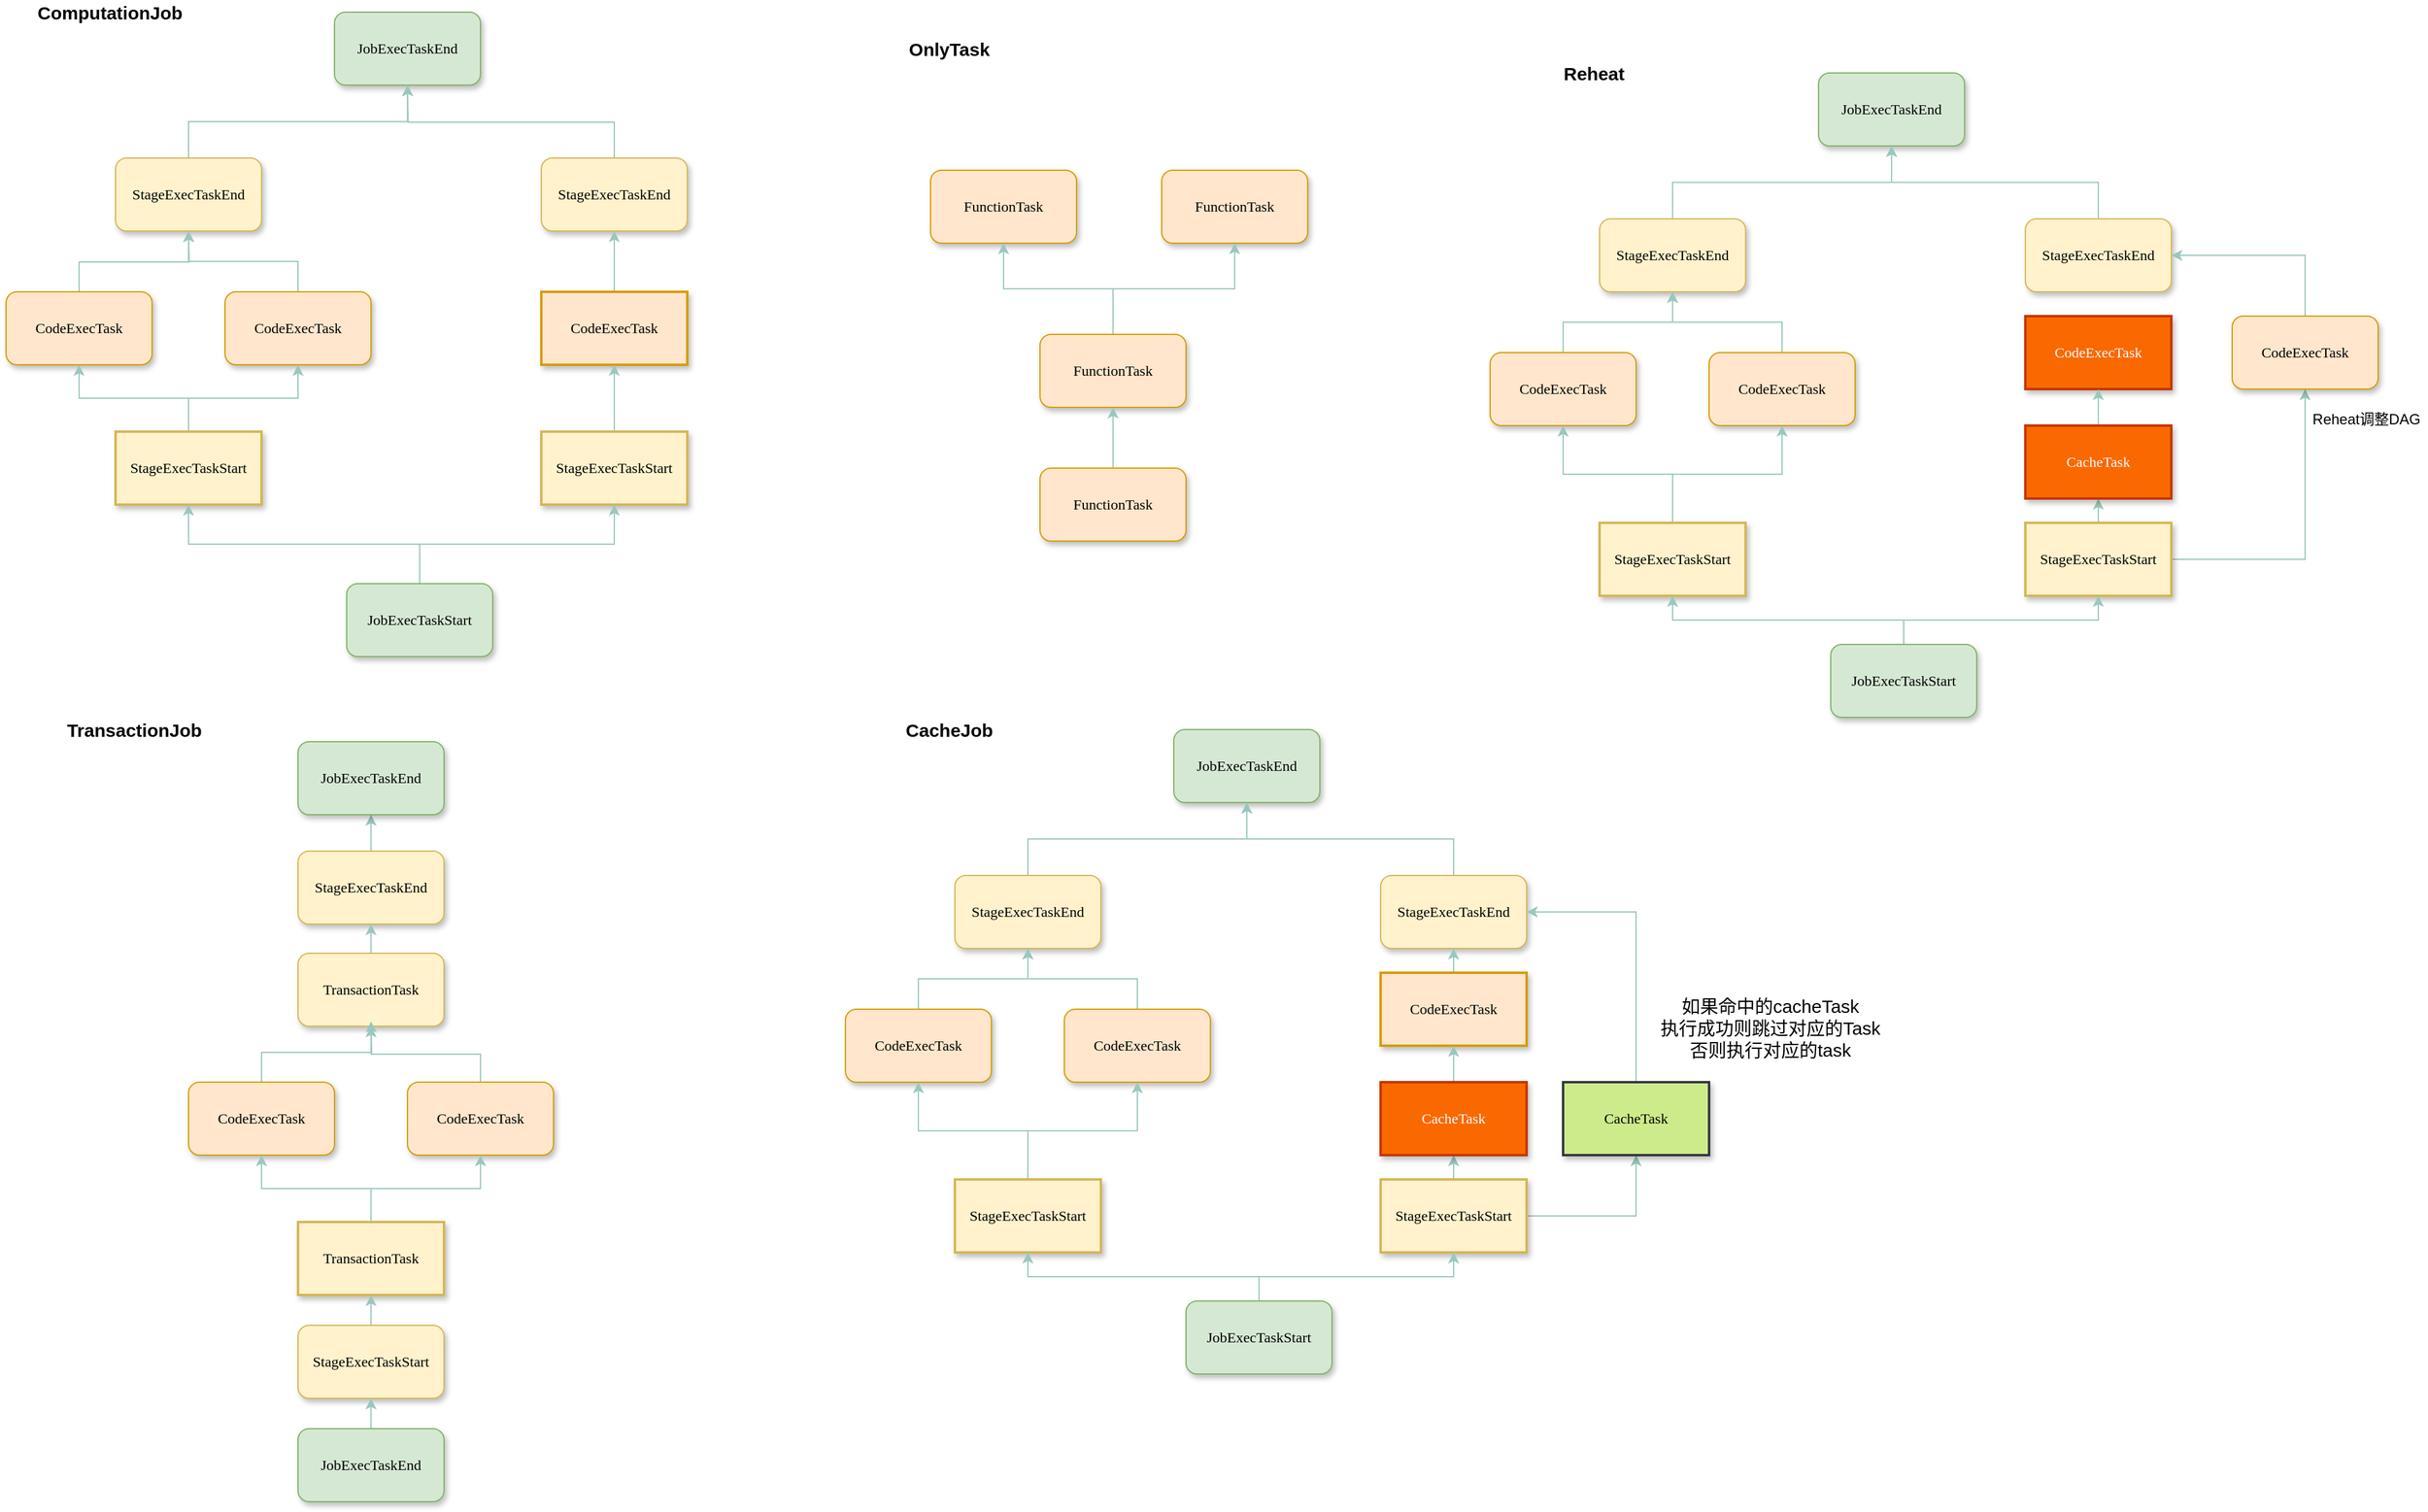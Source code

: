 <mxfile version="14.0.1" type="github">
  <diagram name="Page-1" id="10a91c8b-09ff-31b1-d368-03940ed4cc9e">
    <mxGraphModel dx="2031" dy="1009" grid="1" gridSize="10" guides="1" tooltips="1" connect="1" arrows="1" fold="1" page="1" pageScale="1" pageWidth="1100" pageHeight="850" background="#ffffff" math="0" shadow="0">
      <root>
        <mxCell id="0" />
        <mxCell id="1" parent="0" />
        <mxCell id="62893188c0fa7362-1" value="JobExecTaskEnd" style="whiteSpace=wrap;html=1;rounded=1;shadow=1;labelBackgroundColor=none;strokeWidth=1;fontFamily=Verdana;fontSize=12;align=center;fillColor=#d5e8d4;strokeColor=#82b366;" parent="1" vertex="1">
          <mxGeometry x="340" y="50" width="120" height="60" as="geometry" />
        </mxCell>
        <mxCell id="CuRDBexWDcSO8Bb8UAhH-71" style="edgeStyle=orthogonalEdgeStyle;rounded=0;orthogonalLoop=1;jettySize=auto;html=1;exitX=0.5;exitY=0;exitDx=0;exitDy=0;entryX=0.5;entryY=1;entryDx=0;entryDy=0;strokeColor=#9AC7BF;" edge="1" parent="1" source="62893188c0fa7362-2" target="62893188c0fa7362-1">
          <mxGeometry relative="1" as="geometry" />
        </mxCell>
        <mxCell id="62893188c0fa7362-2" value="&lt;span&gt;StageExecTaskEnd&lt;/span&gt;" style="whiteSpace=wrap;html=1;rounded=1;shadow=1;labelBackgroundColor=none;strokeWidth=1;fontFamily=Verdana;fontSize=12;align=center;fillColor=#fff2cc;strokeColor=#d6b656;" parent="1" vertex="1">
          <mxGeometry x="160" y="170" width="120" height="60" as="geometry" />
        </mxCell>
        <mxCell id="CuRDBexWDcSO8Bb8UAhH-72" style="edgeStyle=orthogonalEdgeStyle;rounded=0;orthogonalLoop=1;jettySize=auto;html=1;exitX=0.5;exitY=0;exitDx=0;exitDy=0;strokeColor=#9AC7BF;" edge="1" parent="1" source="62893188c0fa7362-3">
          <mxGeometry relative="1" as="geometry">
            <mxPoint x="400" y="110" as="targetPoint" />
          </mxGeometry>
        </mxCell>
        <mxCell id="62893188c0fa7362-3" value="StageExecTaskEnd" style="whiteSpace=wrap;html=1;rounded=1;shadow=1;labelBackgroundColor=none;strokeWidth=1;fontFamily=Verdana;fontSize=12;align=center;fillColor=#fff2cc;strokeColor=#d6b656;" parent="1" vertex="1">
          <mxGeometry x="510" y="170" width="120" height="60" as="geometry" />
        </mxCell>
        <mxCell id="CuRDBexWDcSO8Bb8UAhH-73" style="edgeStyle=orthogonalEdgeStyle;rounded=0;orthogonalLoop=1;jettySize=auto;html=1;exitX=0.5;exitY=0;exitDx=0;exitDy=0;entryX=0.5;entryY=1;entryDx=0;entryDy=0;strokeColor=#9AC7BF;" edge="1" parent="1" source="62893188c0fa7362-10" target="62893188c0fa7362-3">
          <mxGeometry relative="1" as="geometry" />
        </mxCell>
        <mxCell id="62893188c0fa7362-10" value="CodeExecTask" style="whiteSpace=wrap;html=1;rounded=0;shadow=1;labelBackgroundColor=none;strokeWidth=2;fontFamily=Verdana;fontSize=12;align=center;fillColor=#ffe6cc;strokeColor=#d79b00;" parent="1" vertex="1">
          <mxGeometry x="510" y="280" width="120" height="60" as="geometry" />
        </mxCell>
        <mxCell id="CuRDBexWDcSO8Bb8UAhH-74" style="edgeStyle=orthogonalEdgeStyle;rounded=0;orthogonalLoop=1;jettySize=auto;html=1;exitX=0.5;exitY=0;exitDx=0;exitDy=0;strokeColor=#9AC7BF;" edge="1" parent="1" source="62893188c0fa7362-11" target="62893188c0fa7362-10">
          <mxGeometry relative="1" as="geometry" />
        </mxCell>
        <mxCell id="62893188c0fa7362-11" value="&lt;span&gt;StageExecTaskStart&lt;/span&gt;" style="whiteSpace=wrap;html=1;rounded=0;shadow=1;labelBackgroundColor=none;strokeWidth=2;fontFamily=Verdana;fontSize=12;align=center;fillColor=#fff2cc;strokeColor=#d6b656;" parent="1" vertex="1">
          <mxGeometry x="510" y="395" width="120" height="60" as="geometry" />
        </mxCell>
        <mxCell id="CuRDBexWDcSO8Bb8UAhH-70" style="edgeStyle=orthogonalEdgeStyle;rounded=0;orthogonalLoop=1;jettySize=auto;html=1;exitX=0.5;exitY=0;exitDx=0;exitDy=0;strokeColor=#9AC7BF;" edge="1" parent="1" source="62893188c0fa7362-12">
          <mxGeometry relative="1" as="geometry">
            <mxPoint x="220" y="230" as="targetPoint" />
          </mxGeometry>
        </mxCell>
        <mxCell id="62893188c0fa7362-12" value="&lt;span&gt;CodeExecTask&lt;/span&gt;" style="whiteSpace=wrap;html=1;rounded=1;shadow=1;labelBackgroundColor=none;strokeWidth=1;fontFamily=Verdana;fontSize=12;align=center;fillColor=#ffe6cc;strokeColor=#d79b00;" parent="1" vertex="1">
          <mxGeometry x="70" y="280" width="120" height="60" as="geometry" />
        </mxCell>
        <mxCell id="CuRDBexWDcSO8Bb8UAhH-69" style="edgeStyle=orthogonalEdgeStyle;rounded=0;orthogonalLoop=1;jettySize=auto;html=1;exitX=0.5;exitY=0;exitDx=0;exitDy=0;entryX=0.5;entryY=1;entryDx=0;entryDy=0;strokeColor=#9AC7BF;" edge="1" parent="1" source="62893188c0fa7362-13" target="62893188c0fa7362-2">
          <mxGeometry relative="1" as="geometry" />
        </mxCell>
        <mxCell id="62893188c0fa7362-13" value="CodeExecTask" style="whiteSpace=wrap;html=1;rounded=1;shadow=1;labelBackgroundColor=none;strokeWidth=1;fontFamily=Verdana;fontSize=12;align=center;fillColor=#ffe6cc;strokeColor=#d79b00;" parent="1" vertex="1">
          <mxGeometry x="250" y="280" width="120" height="60" as="geometry" />
        </mxCell>
        <mxCell id="CuRDBexWDcSO8Bb8UAhH-67" style="edgeStyle=orthogonalEdgeStyle;rounded=0;orthogonalLoop=1;jettySize=auto;html=1;exitX=0.5;exitY=0;exitDx=0;exitDy=0;entryX=0.5;entryY=1;entryDx=0;entryDy=0;strokeColor=#9AC7BF;" edge="1" parent="1" source="ATdARF7LjYDkbFCXHbay-8" target="62893188c0fa7362-12">
          <mxGeometry relative="1" as="geometry" />
        </mxCell>
        <mxCell id="CuRDBexWDcSO8Bb8UAhH-68" style="edgeStyle=orthogonalEdgeStyle;rounded=0;orthogonalLoop=1;jettySize=auto;html=1;exitX=0.5;exitY=0;exitDx=0;exitDy=0;entryX=0.5;entryY=1;entryDx=0;entryDy=0;strokeColor=#9AC7BF;" edge="1" parent="1" source="ATdARF7LjYDkbFCXHbay-8" target="62893188c0fa7362-13">
          <mxGeometry relative="1" as="geometry" />
        </mxCell>
        <mxCell id="ATdARF7LjYDkbFCXHbay-8" value="&lt;span&gt;StageExecTaskStart&lt;/span&gt;" style="whiteSpace=wrap;html=1;rounded=0;shadow=1;labelBackgroundColor=none;strokeWidth=2;fontFamily=Verdana;fontSize=12;align=center;fillColor=#fff2cc;strokeColor=#d6b656;" parent="1" vertex="1">
          <mxGeometry x="160" y="395" width="120" height="60" as="geometry" />
        </mxCell>
        <mxCell id="CuRDBexWDcSO8Bb8UAhH-65" style="edgeStyle=orthogonalEdgeStyle;rounded=0;orthogonalLoop=1;jettySize=auto;html=1;exitX=0.5;exitY=0;exitDx=0;exitDy=0;entryX=0.5;entryY=1;entryDx=0;entryDy=0;strokeColor=#9AC7BF;" edge="1" parent="1" source="ATdARF7LjYDkbFCXHbay-19" target="ATdARF7LjYDkbFCXHbay-8">
          <mxGeometry relative="1" as="geometry" />
        </mxCell>
        <mxCell id="CuRDBexWDcSO8Bb8UAhH-66" style="edgeStyle=orthogonalEdgeStyle;rounded=0;orthogonalLoop=1;jettySize=auto;html=1;exitX=0.5;exitY=0;exitDx=0;exitDy=0;entryX=0.5;entryY=1;entryDx=0;entryDy=0;strokeColor=#9AC7BF;" edge="1" parent="1" source="ATdARF7LjYDkbFCXHbay-19" target="62893188c0fa7362-11">
          <mxGeometry relative="1" as="geometry" />
        </mxCell>
        <mxCell id="ATdARF7LjYDkbFCXHbay-19" value="JobExecTaskStart" style="whiteSpace=wrap;html=1;rounded=1;shadow=1;labelBackgroundColor=none;strokeWidth=1;fontFamily=Verdana;fontSize=12;align=center;fillColor=#d5e8d4;strokeColor=#82b366;" parent="1" vertex="1">
          <mxGeometry x="350" y="520" width="120" height="60" as="geometry" />
        </mxCell>
        <mxCell id="CuRDBexWDcSO8Bb8UAhH-3" value="&lt;b&gt;&lt;font style=&quot;font-size: 15px&quot;&gt;ComputationJob&lt;/font&gt;&lt;/b&gt;" style="text;html=1;align=center;verticalAlign=middle;resizable=0;points=[];autosize=1;" vertex="1" parent="1">
          <mxGeometry x="90" y="40" width="130" height="20" as="geometry" />
        </mxCell>
        <mxCell id="CuRDBexWDcSO8Bb8UAhH-4" value="&lt;span&gt;FunctionTask&lt;/span&gt;" style="whiteSpace=wrap;html=1;rounded=1;shadow=1;labelBackgroundColor=none;strokeWidth=1;fontFamily=Verdana;fontSize=12;align=center;fillColor=#ffe6cc;strokeColor=#d79b00;" vertex="1" parent="1">
          <mxGeometry x="830" y="180" width="120" height="60" as="geometry" />
        </mxCell>
        <mxCell id="CuRDBexWDcSO8Bb8UAhH-5" value="FunctionTask" style="whiteSpace=wrap;html=1;rounded=1;shadow=1;labelBackgroundColor=none;strokeWidth=1;fontFamily=Verdana;fontSize=12;align=center;fillColor=#ffe6cc;strokeColor=#d79b00;" vertex="1" parent="1">
          <mxGeometry x="1020" y="180" width="120" height="60" as="geometry" />
        </mxCell>
        <mxCell id="CuRDBexWDcSO8Bb8UAhH-75" style="edgeStyle=orthogonalEdgeStyle;rounded=0;orthogonalLoop=1;jettySize=auto;html=1;exitX=0.5;exitY=0;exitDx=0;exitDy=0;entryX=0.5;entryY=1;entryDx=0;entryDy=0;strokeColor=#9AC7BF;" edge="1" parent="1" source="CuRDBexWDcSO8Bb8UAhH-6" target="CuRDBexWDcSO8Bb8UAhH-4">
          <mxGeometry relative="1" as="geometry" />
        </mxCell>
        <mxCell id="CuRDBexWDcSO8Bb8UAhH-76" style="edgeStyle=orthogonalEdgeStyle;rounded=0;orthogonalLoop=1;jettySize=auto;html=1;exitX=0.5;exitY=0;exitDx=0;exitDy=0;entryX=0.5;entryY=1;entryDx=0;entryDy=0;strokeColor=#9AC7BF;" edge="1" parent="1" source="CuRDBexWDcSO8Bb8UAhH-6" target="CuRDBexWDcSO8Bb8UAhH-5">
          <mxGeometry relative="1" as="geometry" />
        </mxCell>
        <mxCell id="CuRDBexWDcSO8Bb8UAhH-6" value="&lt;span&gt;FunctionTask&lt;/span&gt;" style="whiteSpace=wrap;html=1;rounded=1;shadow=1;labelBackgroundColor=none;strokeWidth=1;fontFamily=Verdana;fontSize=12;align=center;fillColor=#ffe6cc;strokeColor=#d79b00;" vertex="1" parent="1">
          <mxGeometry x="920" y="315" width="120" height="60" as="geometry" />
        </mxCell>
        <mxCell id="CuRDBexWDcSO8Bb8UAhH-77" style="edgeStyle=orthogonalEdgeStyle;rounded=0;orthogonalLoop=1;jettySize=auto;html=1;exitX=0.5;exitY=0;exitDx=0;exitDy=0;entryX=0.5;entryY=1;entryDx=0;entryDy=0;strokeColor=#9AC7BF;" edge="1" parent="1" source="CuRDBexWDcSO8Bb8UAhH-7" target="CuRDBexWDcSO8Bb8UAhH-6">
          <mxGeometry relative="1" as="geometry" />
        </mxCell>
        <mxCell id="CuRDBexWDcSO8Bb8UAhH-7" value="&lt;span&gt;FunctionTask&lt;/span&gt;" style="whiteSpace=wrap;html=1;rounded=1;shadow=1;labelBackgroundColor=none;strokeWidth=1;fontFamily=Verdana;fontSize=12;align=center;fillColor=#ffe6cc;strokeColor=#d79b00;" vertex="1" parent="1">
          <mxGeometry x="920" y="425" width="120" height="60" as="geometry" />
        </mxCell>
        <mxCell id="CuRDBexWDcSO8Bb8UAhH-12" value="&lt;b&gt;&lt;font style=&quot;font-size: 15px&quot;&gt;OnlyTask&lt;/font&gt;&lt;/b&gt;" style="text;html=1;align=center;verticalAlign=middle;resizable=0;points=[];autosize=1;" vertex="1" parent="1">
          <mxGeometry x="805" y="70" width="80" height="20" as="geometry" />
        </mxCell>
        <mxCell id="CuRDBexWDcSO8Bb8UAhH-85" style="edgeStyle=orthogonalEdgeStyle;rounded=0;orthogonalLoop=1;jettySize=auto;html=1;exitX=0.5;exitY=0;exitDx=0;exitDy=0;entryX=0.5;entryY=1;entryDx=0;entryDy=0;strokeColor=#9AC7BF;" edge="1" parent="1" source="CuRDBexWDcSO8Bb8UAhH-15" target="CuRDBexWDcSO8Bb8UAhH-33">
          <mxGeometry relative="1" as="geometry" />
        </mxCell>
        <mxCell id="CuRDBexWDcSO8Bb8UAhH-15" value="&lt;span&gt;StageExecTaskEnd&lt;/span&gt;" style="whiteSpace=wrap;html=1;rounded=1;shadow=1;labelBackgroundColor=none;strokeWidth=1;fontFamily=Verdana;fontSize=12;align=center;fillColor=#fff2cc;strokeColor=#d6b656;" vertex="1" parent="1">
          <mxGeometry x="310" y="740" width="120" height="60" as="geometry" />
        </mxCell>
        <mxCell id="CuRDBexWDcSO8Bb8UAhH-84" style="edgeStyle=orthogonalEdgeStyle;rounded=0;orthogonalLoop=1;jettySize=auto;html=1;exitX=0.5;exitY=0;exitDx=0;exitDy=0;entryX=0.5;entryY=1;entryDx=0;entryDy=0;strokeColor=#9AC7BF;" edge="1" parent="1" source="CuRDBexWDcSO8Bb8UAhH-18" target="CuRDBexWDcSO8Bb8UAhH-15">
          <mxGeometry relative="1" as="geometry" />
        </mxCell>
        <mxCell id="CuRDBexWDcSO8Bb8UAhH-18" value="TransactionTask" style="whiteSpace=wrap;html=1;rounded=1;shadow=1;labelBackgroundColor=none;strokeWidth=1;fontFamily=Verdana;fontSize=12;align=center;fillColor=#fff2cc;strokeColor=#d6b656;" vertex="1" parent="1">
          <mxGeometry x="310" y="824" width="120" height="60" as="geometry" />
        </mxCell>
        <mxCell id="CuRDBexWDcSO8Bb8UAhH-83" style="edgeStyle=orthogonalEdgeStyle;rounded=0;orthogonalLoop=1;jettySize=auto;html=1;exitX=0.5;exitY=0;exitDx=0;exitDy=0;strokeColor=#9AC7BF;" edge="1" parent="1" source="CuRDBexWDcSO8Bb8UAhH-26">
          <mxGeometry relative="1" as="geometry">
            <mxPoint x="370" y="880" as="targetPoint" />
          </mxGeometry>
        </mxCell>
        <mxCell id="CuRDBexWDcSO8Bb8UAhH-26" value="&lt;span&gt;CodeExecTask&lt;/span&gt;" style="whiteSpace=wrap;html=1;rounded=1;shadow=1;labelBackgroundColor=none;strokeWidth=1;fontFamily=Verdana;fontSize=12;align=center;fillColor=#ffe6cc;strokeColor=#d79b00;" vertex="1" parent="1">
          <mxGeometry x="220" y="930" width="120" height="60" as="geometry" />
        </mxCell>
        <mxCell id="CuRDBexWDcSO8Bb8UAhH-82" style="edgeStyle=orthogonalEdgeStyle;rounded=0;orthogonalLoop=1;jettySize=auto;html=1;exitX=0.5;exitY=0;exitDx=0;exitDy=0;entryX=0.5;entryY=1;entryDx=0;entryDy=0;strokeColor=#9AC7BF;" edge="1" parent="1" source="CuRDBexWDcSO8Bb8UAhH-28" target="CuRDBexWDcSO8Bb8UAhH-18">
          <mxGeometry relative="1" as="geometry" />
        </mxCell>
        <mxCell id="CuRDBexWDcSO8Bb8UAhH-28" value="CodeExecTask" style="whiteSpace=wrap;html=1;rounded=1;shadow=1;labelBackgroundColor=none;strokeWidth=1;fontFamily=Verdana;fontSize=12;align=center;fillColor=#ffe6cc;strokeColor=#d79b00;" vertex="1" parent="1">
          <mxGeometry x="400" y="930" width="120" height="60" as="geometry" />
        </mxCell>
        <mxCell id="CuRDBexWDcSO8Bb8UAhH-80" style="edgeStyle=orthogonalEdgeStyle;rounded=0;orthogonalLoop=1;jettySize=auto;html=1;exitX=0.5;exitY=0;exitDx=0;exitDy=0;entryX=0.5;entryY=1;entryDx=0;entryDy=0;strokeColor=#9AC7BF;" edge="1" parent="1" source="CuRDBexWDcSO8Bb8UAhH-30" target="CuRDBexWDcSO8Bb8UAhH-26">
          <mxGeometry relative="1" as="geometry" />
        </mxCell>
        <mxCell id="CuRDBexWDcSO8Bb8UAhH-81" style="edgeStyle=orthogonalEdgeStyle;rounded=0;orthogonalLoop=1;jettySize=auto;html=1;exitX=0.5;exitY=0;exitDx=0;exitDy=0;entryX=0.5;entryY=1;entryDx=0;entryDy=0;strokeColor=#9AC7BF;" edge="1" parent="1" source="CuRDBexWDcSO8Bb8UAhH-30" target="CuRDBexWDcSO8Bb8UAhH-28">
          <mxGeometry relative="1" as="geometry" />
        </mxCell>
        <mxCell id="CuRDBexWDcSO8Bb8UAhH-30" value="TransactionTask" style="whiteSpace=wrap;html=1;rounded=0;shadow=1;labelBackgroundColor=none;strokeWidth=2;fontFamily=Verdana;fontSize=12;align=center;fillColor=#fff2cc;strokeColor=#d6b656;" vertex="1" parent="1">
          <mxGeometry x="310" y="1045" width="120" height="60" as="geometry" />
        </mxCell>
        <mxCell id="CuRDBexWDcSO8Bb8UAhH-79" style="edgeStyle=orthogonalEdgeStyle;rounded=0;orthogonalLoop=1;jettySize=auto;html=1;exitX=0.5;exitY=0;exitDx=0;exitDy=0;entryX=0.5;entryY=1;entryDx=0;entryDy=0;strokeColor=#9AC7BF;" edge="1" parent="1" source="CuRDBexWDcSO8Bb8UAhH-31" target="CuRDBexWDcSO8Bb8UAhH-30">
          <mxGeometry relative="1" as="geometry" />
        </mxCell>
        <mxCell id="CuRDBexWDcSO8Bb8UAhH-31" value="StageExecTaskStart" style="whiteSpace=wrap;html=1;rounded=1;shadow=1;labelBackgroundColor=none;strokeWidth=1;fontFamily=Verdana;fontSize=12;align=center;fillColor=#fff2cc;strokeColor=#d6b656;" vertex="1" parent="1">
          <mxGeometry x="310" y="1130" width="120" height="60" as="geometry" />
        </mxCell>
        <mxCell id="CuRDBexWDcSO8Bb8UAhH-32" value="&lt;b&gt;&lt;font style=&quot;font-size: 15px&quot;&gt;TransactionJob&lt;/font&gt;&lt;/b&gt;" style="text;html=1;align=center;verticalAlign=middle;resizable=0;points=[];autosize=1;" vertex="1" parent="1">
          <mxGeometry x="110" y="630" width="130" height="20" as="geometry" />
        </mxCell>
        <mxCell id="CuRDBexWDcSO8Bb8UAhH-33" value="JobExecTaskEnd" style="whiteSpace=wrap;html=1;rounded=1;shadow=1;labelBackgroundColor=none;strokeWidth=1;fontFamily=Verdana;fontSize=12;align=center;fillColor=#d5e8d4;strokeColor=#82b366;" vertex="1" parent="1">
          <mxGeometry x="310" y="650" width="120" height="60" as="geometry" />
        </mxCell>
        <mxCell id="CuRDBexWDcSO8Bb8UAhH-78" style="edgeStyle=orthogonalEdgeStyle;rounded=0;orthogonalLoop=1;jettySize=auto;html=1;exitX=0.5;exitY=0;exitDx=0;exitDy=0;entryX=0.5;entryY=1;entryDx=0;entryDy=0;strokeColor=#9AC7BF;" edge="1" parent="1" source="CuRDBexWDcSO8Bb8UAhH-35" target="CuRDBexWDcSO8Bb8UAhH-31">
          <mxGeometry relative="1" as="geometry" />
        </mxCell>
        <mxCell id="CuRDBexWDcSO8Bb8UAhH-35" value="JobExecTaskEnd" style="whiteSpace=wrap;html=1;rounded=1;shadow=1;labelBackgroundColor=none;strokeWidth=1;fontFamily=Verdana;fontSize=12;align=center;fillColor=#d5e8d4;strokeColor=#82b366;" vertex="1" parent="1">
          <mxGeometry x="310" y="1215" width="120" height="60" as="geometry" />
        </mxCell>
        <mxCell id="CuRDBexWDcSO8Bb8UAhH-40" value="JobExecTaskEnd" style="whiteSpace=wrap;html=1;rounded=1;shadow=1;labelBackgroundColor=none;strokeWidth=1;fontFamily=Verdana;fontSize=12;align=center;fillColor=#d5e8d4;strokeColor=#82b366;" vertex="1" parent="1">
          <mxGeometry x="1030" y="640" width="120" height="60" as="geometry" />
        </mxCell>
        <mxCell id="CuRDBexWDcSO8Bb8UAhH-92" style="edgeStyle=orthogonalEdgeStyle;rounded=0;orthogonalLoop=1;jettySize=auto;html=1;exitX=0.5;exitY=0;exitDx=0;exitDy=0;entryX=0.5;entryY=1;entryDx=0;entryDy=0;strokeColor=#9AC7BF;" edge="1" parent="1" source="CuRDBexWDcSO8Bb8UAhH-43" target="CuRDBexWDcSO8Bb8UAhH-40">
          <mxGeometry relative="1" as="geometry" />
        </mxCell>
        <mxCell id="CuRDBexWDcSO8Bb8UAhH-43" value="&lt;span&gt;StageExecTaskEnd&lt;/span&gt;" style="whiteSpace=wrap;html=1;rounded=1;shadow=1;labelBackgroundColor=none;strokeWidth=1;fontFamily=Verdana;fontSize=12;align=center;fillColor=#fff2cc;strokeColor=#d6b656;" vertex="1" parent="1">
          <mxGeometry x="850" y="760" width="120" height="60" as="geometry" />
        </mxCell>
        <mxCell id="CuRDBexWDcSO8Bb8UAhH-91" style="edgeStyle=orthogonalEdgeStyle;rounded=0;orthogonalLoop=1;jettySize=auto;html=1;exitX=0.5;exitY=0;exitDx=0;exitDy=0;entryX=0.5;entryY=1;entryDx=0;entryDy=0;strokeColor=#9AC7BF;" edge="1" parent="1" source="CuRDBexWDcSO8Bb8UAhH-45" target="CuRDBexWDcSO8Bb8UAhH-40">
          <mxGeometry relative="1" as="geometry" />
        </mxCell>
        <mxCell id="CuRDBexWDcSO8Bb8UAhH-45" value="StageExecTaskEnd" style="whiteSpace=wrap;html=1;rounded=1;shadow=1;labelBackgroundColor=none;strokeWidth=1;fontFamily=Verdana;fontSize=12;align=center;fillColor=#fff2cc;strokeColor=#d6b656;" vertex="1" parent="1">
          <mxGeometry x="1200" y="760" width="120" height="60" as="geometry" />
        </mxCell>
        <mxCell id="CuRDBexWDcSO8Bb8UAhH-90" style="edgeStyle=orthogonalEdgeStyle;rounded=0;orthogonalLoop=1;jettySize=auto;html=1;exitX=0.5;exitY=0;exitDx=0;exitDy=0;entryX=0.5;entryY=1;entryDx=0;entryDy=0;strokeColor=#9AC7BF;" edge="1" parent="1" source="CuRDBexWDcSO8Bb8UAhH-47" target="CuRDBexWDcSO8Bb8UAhH-45">
          <mxGeometry relative="1" as="geometry" />
        </mxCell>
        <mxCell id="CuRDBexWDcSO8Bb8UAhH-47" value="CodeExecTask" style="whiteSpace=wrap;html=1;rounded=0;shadow=1;labelBackgroundColor=none;strokeWidth=2;fontFamily=Verdana;fontSize=12;align=center;fillColor=#ffe6cc;strokeColor=#d79b00;" vertex="1" parent="1">
          <mxGeometry x="1200" y="840" width="120" height="60" as="geometry" />
        </mxCell>
        <mxCell id="CuRDBexWDcSO8Bb8UAhH-62" style="edgeStyle=orthogonalEdgeStyle;rounded=0;orthogonalLoop=1;jettySize=auto;html=1;exitX=1;exitY=0.5;exitDx=0;exitDy=0;entryX=0.5;entryY=1;entryDx=0;entryDy=0;strokeColor=#9AC7BF;" edge="1" parent="1" source="CuRDBexWDcSO8Bb8UAhH-49" target="CuRDBexWDcSO8Bb8UAhH-61">
          <mxGeometry relative="1" as="geometry" />
        </mxCell>
        <mxCell id="CuRDBexWDcSO8Bb8UAhH-88" style="edgeStyle=orthogonalEdgeStyle;rounded=0;orthogonalLoop=1;jettySize=auto;html=1;exitX=0.5;exitY=0;exitDx=0;exitDy=0;entryX=0.5;entryY=1;entryDx=0;entryDy=0;strokeColor=#9AC7BF;" edge="1" parent="1" source="CuRDBexWDcSO8Bb8UAhH-49" target="CuRDBexWDcSO8Bb8UAhH-58">
          <mxGeometry relative="1" as="geometry" />
        </mxCell>
        <mxCell id="CuRDBexWDcSO8Bb8UAhH-49" value="&lt;span&gt;StageExecTaskStart&lt;/span&gt;" style="whiteSpace=wrap;html=1;rounded=0;shadow=1;labelBackgroundColor=none;strokeWidth=2;fontFamily=Verdana;fontSize=12;align=center;fillColor=#fff2cc;strokeColor=#d6b656;" vertex="1" parent="1">
          <mxGeometry x="1200" y="1010" width="120" height="60" as="geometry" />
        </mxCell>
        <mxCell id="CuRDBexWDcSO8Bb8UAhH-93" style="edgeStyle=orthogonalEdgeStyle;rounded=0;orthogonalLoop=1;jettySize=auto;html=1;exitX=0.5;exitY=0;exitDx=0;exitDy=0;entryX=0.5;entryY=1;entryDx=0;entryDy=0;strokeColor=#9AC7BF;" edge="1" parent="1" source="CuRDBexWDcSO8Bb8UAhH-51" target="CuRDBexWDcSO8Bb8UAhH-43">
          <mxGeometry relative="1" as="geometry" />
        </mxCell>
        <mxCell id="CuRDBexWDcSO8Bb8UAhH-51" value="&lt;span&gt;CodeExecTask&lt;/span&gt;" style="whiteSpace=wrap;html=1;rounded=1;shadow=1;labelBackgroundColor=none;strokeWidth=1;fontFamily=Verdana;fontSize=12;align=center;fillColor=#ffe6cc;strokeColor=#d79b00;" vertex="1" parent="1">
          <mxGeometry x="760" y="870" width="120" height="60" as="geometry" />
        </mxCell>
        <mxCell id="CuRDBexWDcSO8Bb8UAhH-95" style="edgeStyle=orthogonalEdgeStyle;rounded=0;orthogonalLoop=1;jettySize=auto;html=1;exitX=0.5;exitY=0;exitDx=0;exitDy=0;entryX=0.5;entryY=1;entryDx=0;entryDy=0;strokeColor=#9AC7BF;" edge="1" parent="1" source="CuRDBexWDcSO8Bb8UAhH-53" target="CuRDBexWDcSO8Bb8UAhH-43">
          <mxGeometry relative="1" as="geometry" />
        </mxCell>
        <mxCell id="CuRDBexWDcSO8Bb8UAhH-53" value="CodeExecTask" style="whiteSpace=wrap;html=1;rounded=1;shadow=1;labelBackgroundColor=none;strokeWidth=1;fontFamily=Verdana;fontSize=12;align=center;fillColor=#ffe6cc;strokeColor=#d79b00;" vertex="1" parent="1">
          <mxGeometry x="940" y="870" width="120" height="60" as="geometry" />
        </mxCell>
        <mxCell id="CuRDBexWDcSO8Bb8UAhH-96" style="edgeStyle=orthogonalEdgeStyle;rounded=0;orthogonalLoop=1;jettySize=auto;html=1;exitX=0.5;exitY=0;exitDx=0;exitDy=0;entryX=0.5;entryY=1;entryDx=0;entryDy=0;strokeColor=#9AC7BF;" edge="1" parent="1" source="CuRDBexWDcSO8Bb8UAhH-55" target="CuRDBexWDcSO8Bb8UAhH-51">
          <mxGeometry relative="1" as="geometry" />
        </mxCell>
        <mxCell id="CuRDBexWDcSO8Bb8UAhH-97" style="edgeStyle=orthogonalEdgeStyle;rounded=0;orthogonalLoop=1;jettySize=auto;html=1;exitX=0.5;exitY=0;exitDx=0;exitDy=0;entryX=0.5;entryY=1;entryDx=0;entryDy=0;strokeColor=#9AC7BF;" edge="1" parent="1" source="CuRDBexWDcSO8Bb8UAhH-55" target="CuRDBexWDcSO8Bb8UAhH-53">
          <mxGeometry relative="1" as="geometry" />
        </mxCell>
        <mxCell id="CuRDBexWDcSO8Bb8UAhH-55" value="&lt;span&gt;StageExecTaskStart&lt;/span&gt;" style="whiteSpace=wrap;html=1;rounded=0;shadow=1;labelBackgroundColor=none;strokeWidth=2;fontFamily=Verdana;fontSize=12;align=center;fillColor=#fff2cc;strokeColor=#d6b656;" vertex="1" parent="1">
          <mxGeometry x="850" y="1010" width="120" height="60" as="geometry" />
        </mxCell>
        <mxCell id="CuRDBexWDcSO8Bb8UAhH-86" style="edgeStyle=orthogonalEdgeStyle;rounded=0;orthogonalLoop=1;jettySize=auto;html=1;exitX=0.5;exitY=0;exitDx=0;exitDy=0;entryX=0.5;entryY=1;entryDx=0;entryDy=0;strokeColor=#9AC7BF;" edge="1" parent="1" source="CuRDBexWDcSO8Bb8UAhH-56" target="CuRDBexWDcSO8Bb8UAhH-55">
          <mxGeometry relative="1" as="geometry" />
        </mxCell>
        <mxCell id="CuRDBexWDcSO8Bb8UAhH-87" style="edgeStyle=orthogonalEdgeStyle;rounded=0;orthogonalLoop=1;jettySize=auto;html=1;exitX=0.5;exitY=0;exitDx=0;exitDy=0;entryX=0.5;entryY=1;entryDx=0;entryDy=0;strokeColor=#9AC7BF;" edge="1" parent="1" source="CuRDBexWDcSO8Bb8UAhH-56" target="CuRDBexWDcSO8Bb8UAhH-49">
          <mxGeometry relative="1" as="geometry" />
        </mxCell>
        <mxCell id="CuRDBexWDcSO8Bb8UAhH-56" value="JobExecTaskStart" style="whiteSpace=wrap;html=1;rounded=1;shadow=1;labelBackgroundColor=none;strokeWidth=1;fontFamily=Verdana;fontSize=12;align=center;fillColor=#d5e8d4;strokeColor=#82b366;" vertex="1" parent="1">
          <mxGeometry x="1040" y="1110" width="120" height="60" as="geometry" />
        </mxCell>
        <mxCell id="CuRDBexWDcSO8Bb8UAhH-57" value="&lt;b&gt;&lt;font style=&quot;font-size: 15px&quot;&gt;CacheJob&lt;/font&gt;&lt;/b&gt;" style="text;html=1;align=center;verticalAlign=middle;resizable=0;points=[];autosize=1;" vertex="1" parent="1">
          <mxGeometry x="800" y="630" width="90" height="20" as="geometry" />
        </mxCell>
        <mxCell id="CuRDBexWDcSO8Bb8UAhH-89" style="edgeStyle=orthogonalEdgeStyle;rounded=0;orthogonalLoop=1;jettySize=auto;html=1;exitX=0.5;exitY=0;exitDx=0;exitDy=0;entryX=0.5;entryY=1;entryDx=0;entryDy=0;strokeColor=#9AC7BF;" edge="1" parent="1" source="CuRDBexWDcSO8Bb8UAhH-58" target="CuRDBexWDcSO8Bb8UAhH-47">
          <mxGeometry relative="1" as="geometry" />
        </mxCell>
        <mxCell id="CuRDBexWDcSO8Bb8UAhH-58" value="CacheTask" style="whiteSpace=wrap;html=1;rounded=0;shadow=1;labelBackgroundColor=none;strokeWidth=2;fontFamily=Verdana;fontSize=12;align=center;fillColor=#fa6800;strokeColor=#C73500;fontColor=#ffffff;" vertex="1" parent="1">
          <mxGeometry x="1200" y="930" width="120" height="60" as="geometry" />
        </mxCell>
        <mxCell id="CuRDBexWDcSO8Bb8UAhH-63" style="edgeStyle=orthogonalEdgeStyle;rounded=0;orthogonalLoop=1;jettySize=auto;html=1;exitX=0.5;exitY=0;exitDx=0;exitDy=0;entryX=1;entryY=0.5;entryDx=0;entryDy=0;strokeColor=#9AC7BF;" edge="1" parent="1" source="CuRDBexWDcSO8Bb8UAhH-61" target="CuRDBexWDcSO8Bb8UAhH-45">
          <mxGeometry relative="1" as="geometry" />
        </mxCell>
        <mxCell id="CuRDBexWDcSO8Bb8UAhH-61" value="CacheTask" style="whiteSpace=wrap;html=1;rounded=0;shadow=1;labelBackgroundColor=none;strokeWidth=2;fontFamily=Verdana;fontSize=12;align=center;fillColor=#cdeb8b;strokeColor=#36393d;" vertex="1" parent="1">
          <mxGeometry x="1350" y="930" width="120" height="60" as="geometry" />
        </mxCell>
        <mxCell id="CuRDBexWDcSO8Bb8UAhH-64" value="&lt;font style=&quot;font-size: 15px&quot;&gt;如果命中的cacheTask&lt;br&gt;执行成功则跳过对应的Task&lt;br&gt;否则执行对应的task&lt;/font&gt;" style="text;html=1;align=center;verticalAlign=middle;resizable=0;points=[];autosize=1;" vertex="1" parent="1">
          <mxGeometry x="1420" y="860" width="200" height="50" as="geometry" />
        </mxCell>
        <mxCell id="CuRDBexWDcSO8Bb8UAhH-98" value="JobExecTaskEnd" style="whiteSpace=wrap;html=1;rounded=1;shadow=1;labelBackgroundColor=none;strokeWidth=1;fontFamily=Verdana;fontSize=12;align=center;fillColor=#d5e8d4;strokeColor=#82b366;" vertex="1" parent="1">
          <mxGeometry x="1560" y="100" width="120" height="60" as="geometry" />
        </mxCell>
        <mxCell id="CuRDBexWDcSO8Bb8UAhH-99" style="edgeStyle=orthogonalEdgeStyle;rounded=0;orthogonalLoop=1;jettySize=auto;html=1;exitX=0.5;exitY=0;exitDx=0;exitDy=0;entryX=0.5;entryY=1;entryDx=0;entryDy=0;strokeColor=#9AC7BF;" edge="1" parent="1" source="CuRDBexWDcSO8Bb8UAhH-100" target="CuRDBexWDcSO8Bb8UAhH-98">
          <mxGeometry relative="1" as="geometry" />
        </mxCell>
        <mxCell id="CuRDBexWDcSO8Bb8UAhH-100" value="&lt;span&gt;StageExecTaskEnd&lt;/span&gt;" style="whiteSpace=wrap;html=1;rounded=1;shadow=1;labelBackgroundColor=none;strokeWidth=1;fontFamily=Verdana;fontSize=12;align=center;fillColor=#fff2cc;strokeColor=#d6b656;" vertex="1" parent="1">
          <mxGeometry x="1380" y="220" width="120" height="60" as="geometry" />
        </mxCell>
        <mxCell id="CuRDBexWDcSO8Bb8UAhH-101" style="edgeStyle=orthogonalEdgeStyle;rounded=0;orthogonalLoop=1;jettySize=auto;html=1;exitX=0.5;exitY=0;exitDx=0;exitDy=0;entryX=0.5;entryY=1;entryDx=0;entryDy=0;strokeColor=#9AC7BF;" edge="1" parent="1" source="CuRDBexWDcSO8Bb8UAhH-102" target="CuRDBexWDcSO8Bb8UAhH-98">
          <mxGeometry relative="1" as="geometry" />
        </mxCell>
        <mxCell id="CuRDBexWDcSO8Bb8UAhH-102" value="StageExecTaskEnd" style="whiteSpace=wrap;html=1;rounded=1;shadow=1;labelBackgroundColor=none;strokeWidth=1;fontFamily=Verdana;fontSize=12;align=center;fillColor=#fff2cc;strokeColor=#d6b656;" vertex="1" parent="1">
          <mxGeometry x="1730" y="220" width="120" height="60" as="geometry" />
        </mxCell>
        <mxCell id="CuRDBexWDcSO8Bb8UAhH-104" value="CodeExecTask" style="whiteSpace=wrap;html=1;rounded=0;shadow=1;labelBackgroundColor=none;strokeWidth=2;fontFamily=Verdana;fontSize=12;align=center;fillColor=#fa6800;strokeColor=#C73500;fontColor=#ffffff;" vertex="1" parent="1">
          <mxGeometry x="1730" y="300" width="120" height="60" as="geometry" />
        </mxCell>
        <mxCell id="CuRDBexWDcSO8Bb8UAhH-106" style="edgeStyle=orthogonalEdgeStyle;rounded=0;orthogonalLoop=1;jettySize=auto;html=1;exitX=0.5;exitY=0;exitDx=0;exitDy=0;entryX=0.5;entryY=1;entryDx=0;entryDy=0;strokeColor=#9AC7BF;" edge="1" parent="1" source="CuRDBexWDcSO8Bb8UAhH-107" target="CuRDBexWDcSO8Bb8UAhH-120">
          <mxGeometry relative="1" as="geometry" />
        </mxCell>
        <mxCell id="CuRDBexWDcSO8Bb8UAhH-127" style="edgeStyle=orthogonalEdgeStyle;rounded=0;orthogonalLoop=1;jettySize=auto;html=1;exitX=1;exitY=0.5;exitDx=0;exitDy=0;entryX=0.5;entryY=1;entryDx=0;entryDy=0;strokeColor=#9AC7BF;" edge="1" parent="1" source="CuRDBexWDcSO8Bb8UAhH-107" target="CuRDBexWDcSO8Bb8UAhH-124">
          <mxGeometry relative="1" as="geometry" />
        </mxCell>
        <mxCell id="CuRDBexWDcSO8Bb8UAhH-107" value="&lt;span&gt;StageExecTaskStart&lt;/span&gt;" style="whiteSpace=wrap;html=1;rounded=0;shadow=1;labelBackgroundColor=none;strokeWidth=2;fontFamily=Verdana;fontSize=12;align=center;fillColor=#fff2cc;strokeColor=#d6b656;" vertex="1" parent="1">
          <mxGeometry x="1730" y="470" width="120" height="60" as="geometry" />
        </mxCell>
        <mxCell id="CuRDBexWDcSO8Bb8UAhH-108" style="edgeStyle=orthogonalEdgeStyle;rounded=0;orthogonalLoop=1;jettySize=auto;html=1;exitX=0.5;exitY=0;exitDx=0;exitDy=0;entryX=0.5;entryY=1;entryDx=0;entryDy=0;strokeColor=#9AC7BF;" edge="1" parent="1" source="CuRDBexWDcSO8Bb8UAhH-109" target="CuRDBexWDcSO8Bb8UAhH-100">
          <mxGeometry relative="1" as="geometry" />
        </mxCell>
        <mxCell id="CuRDBexWDcSO8Bb8UAhH-109" value="&lt;span&gt;CodeExecTask&lt;/span&gt;" style="whiteSpace=wrap;html=1;rounded=1;shadow=1;labelBackgroundColor=none;strokeWidth=1;fontFamily=Verdana;fontSize=12;align=center;fillColor=#ffe6cc;strokeColor=#d79b00;" vertex="1" parent="1">
          <mxGeometry x="1290" y="330" width="120" height="60" as="geometry" />
        </mxCell>
        <mxCell id="CuRDBexWDcSO8Bb8UAhH-110" style="edgeStyle=orthogonalEdgeStyle;rounded=0;orthogonalLoop=1;jettySize=auto;html=1;exitX=0.5;exitY=0;exitDx=0;exitDy=0;entryX=0.5;entryY=1;entryDx=0;entryDy=0;strokeColor=#9AC7BF;" edge="1" parent="1" source="CuRDBexWDcSO8Bb8UAhH-111" target="CuRDBexWDcSO8Bb8UAhH-100">
          <mxGeometry relative="1" as="geometry" />
        </mxCell>
        <mxCell id="CuRDBexWDcSO8Bb8UAhH-111" value="CodeExecTask" style="whiteSpace=wrap;html=1;rounded=1;shadow=1;labelBackgroundColor=none;strokeWidth=1;fontFamily=Verdana;fontSize=12;align=center;fillColor=#ffe6cc;strokeColor=#d79b00;" vertex="1" parent="1">
          <mxGeometry x="1470" y="330" width="120" height="60" as="geometry" />
        </mxCell>
        <mxCell id="CuRDBexWDcSO8Bb8UAhH-112" style="edgeStyle=orthogonalEdgeStyle;rounded=0;orthogonalLoop=1;jettySize=auto;html=1;exitX=0.5;exitY=0;exitDx=0;exitDy=0;entryX=0.5;entryY=1;entryDx=0;entryDy=0;strokeColor=#9AC7BF;" edge="1" parent="1" source="CuRDBexWDcSO8Bb8UAhH-114" target="CuRDBexWDcSO8Bb8UAhH-109">
          <mxGeometry relative="1" as="geometry" />
        </mxCell>
        <mxCell id="CuRDBexWDcSO8Bb8UAhH-113" style="edgeStyle=orthogonalEdgeStyle;rounded=0;orthogonalLoop=1;jettySize=auto;html=1;exitX=0.5;exitY=0;exitDx=0;exitDy=0;entryX=0.5;entryY=1;entryDx=0;entryDy=0;strokeColor=#9AC7BF;" edge="1" parent="1" source="CuRDBexWDcSO8Bb8UAhH-114" target="CuRDBexWDcSO8Bb8UAhH-111">
          <mxGeometry relative="1" as="geometry" />
        </mxCell>
        <mxCell id="CuRDBexWDcSO8Bb8UAhH-114" value="&lt;span&gt;StageExecTaskStart&lt;/span&gt;" style="whiteSpace=wrap;html=1;rounded=0;shadow=1;labelBackgroundColor=none;strokeWidth=2;fontFamily=Verdana;fontSize=12;align=center;fillColor=#fff2cc;strokeColor=#d6b656;" vertex="1" parent="1">
          <mxGeometry x="1380" y="470" width="120" height="60" as="geometry" />
        </mxCell>
        <mxCell id="CuRDBexWDcSO8Bb8UAhH-115" style="edgeStyle=orthogonalEdgeStyle;rounded=0;orthogonalLoop=1;jettySize=auto;html=1;exitX=0.5;exitY=0;exitDx=0;exitDy=0;entryX=0.5;entryY=1;entryDx=0;entryDy=0;strokeColor=#9AC7BF;" edge="1" parent="1" source="CuRDBexWDcSO8Bb8UAhH-117" target="CuRDBexWDcSO8Bb8UAhH-114">
          <mxGeometry relative="1" as="geometry" />
        </mxCell>
        <mxCell id="CuRDBexWDcSO8Bb8UAhH-116" style="edgeStyle=orthogonalEdgeStyle;rounded=0;orthogonalLoop=1;jettySize=auto;html=1;exitX=0.5;exitY=0;exitDx=0;exitDy=0;entryX=0.5;entryY=1;entryDx=0;entryDy=0;strokeColor=#9AC7BF;" edge="1" parent="1" source="CuRDBexWDcSO8Bb8UAhH-117" target="CuRDBexWDcSO8Bb8UAhH-107">
          <mxGeometry relative="1" as="geometry" />
        </mxCell>
        <mxCell id="CuRDBexWDcSO8Bb8UAhH-117" value="JobExecTaskStart" style="whiteSpace=wrap;html=1;rounded=1;shadow=1;labelBackgroundColor=none;strokeWidth=1;fontFamily=Verdana;fontSize=12;align=center;fillColor=#d5e8d4;strokeColor=#82b366;" vertex="1" parent="1">
          <mxGeometry x="1570" y="570" width="120" height="60" as="geometry" />
        </mxCell>
        <mxCell id="CuRDBexWDcSO8Bb8UAhH-118" value="&lt;b&gt;&lt;font style=&quot;font-size: 15px&quot;&gt;Reheat&lt;/font&gt;&lt;/b&gt;" style="text;html=1;align=center;verticalAlign=middle;resizable=0;points=[];autosize=1;" vertex="1" parent="1">
          <mxGeometry x="1340" y="90" width="70" height="20" as="geometry" />
        </mxCell>
        <mxCell id="CuRDBexWDcSO8Bb8UAhH-119" style="edgeStyle=orthogonalEdgeStyle;rounded=0;orthogonalLoop=1;jettySize=auto;html=1;exitX=0.5;exitY=0;exitDx=0;exitDy=0;entryX=0.5;entryY=1;entryDx=0;entryDy=0;strokeColor=#9AC7BF;" edge="1" parent="1" source="CuRDBexWDcSO8Bb8UAhH-120" target="CuRDBexWDcSO8Bb8UAhH-104">
          <mxGeometry relative="1" as="geometry" />
        </mxCell>
        <mxCell id="CuRDBexWDcSO8Bb8UAhH-120" value="CacheTask" style="whiteSpace=wrap;html=1;rounded=0;shadow=1;labelBackgroundColor=none;strokeWidth=2;fontFamily=Verdana;fontSize=12;align=center;fillColor=#fa6800;strokeColor=#C73500;fontColor=#ffffff;" vertex="1" parent="1">
          <mxGeometry x="1730" y="390" width="120" height="60" as="geometry" />
        </mxCell>
        <mxCell id="CuRDBexWDcSO8Bb8UAhH-126" style="edgeStyle=orthogonalEdgeStyle;rounded=0;orthogonalLoop=1;jettySize=auto;html=1;exitX=0.5;exitY=0;exitDx=0;exitDy=0;entryX=1;entryY=0.5;entryDx=0;entryDy=0;strokeColor=#9AC7BF;" edge="1" parent="1" source="CuRDBexWDcSO8Bb8UAhH-124" target="CuRDBexWDcSO8Bb8UAhH-102">
          <mxGeometry relative="1" as="geometry" />
        </mxCell>
        <mxCell id="CuRDBexWDcSO8Bb8UAhH-124" value="CodeExecTask" style="whiteSpace=wrap;html=1;rounded=1;shadow=1;labelBackgroundColor=none;strokeWidth=1;fontFamily=Verdana;fontSize=12;align=center;fillColor=#ffe6cc;strokeColor=#d79b00;" vertex="1" parent="1">
          <mxGeometry x="1900" y="300" width="120" height="60" as="geometry" />
        </mxCell>
        <mxCell id="CuRDBexWDcSO8Bb8UAhH-128" value="Reheat调整DAG" style="text;html=1;align=center;verticalAlign=middle;resizable=0;points=[];autosize=1;" vertex="1" parent="1">
          <mxGeometry x="1960" y="375" width="100" height="20" as="geometry" />
        </mxCell>
      </root>
    </mxGraphModel>
  </diagram>
</mxfile>
